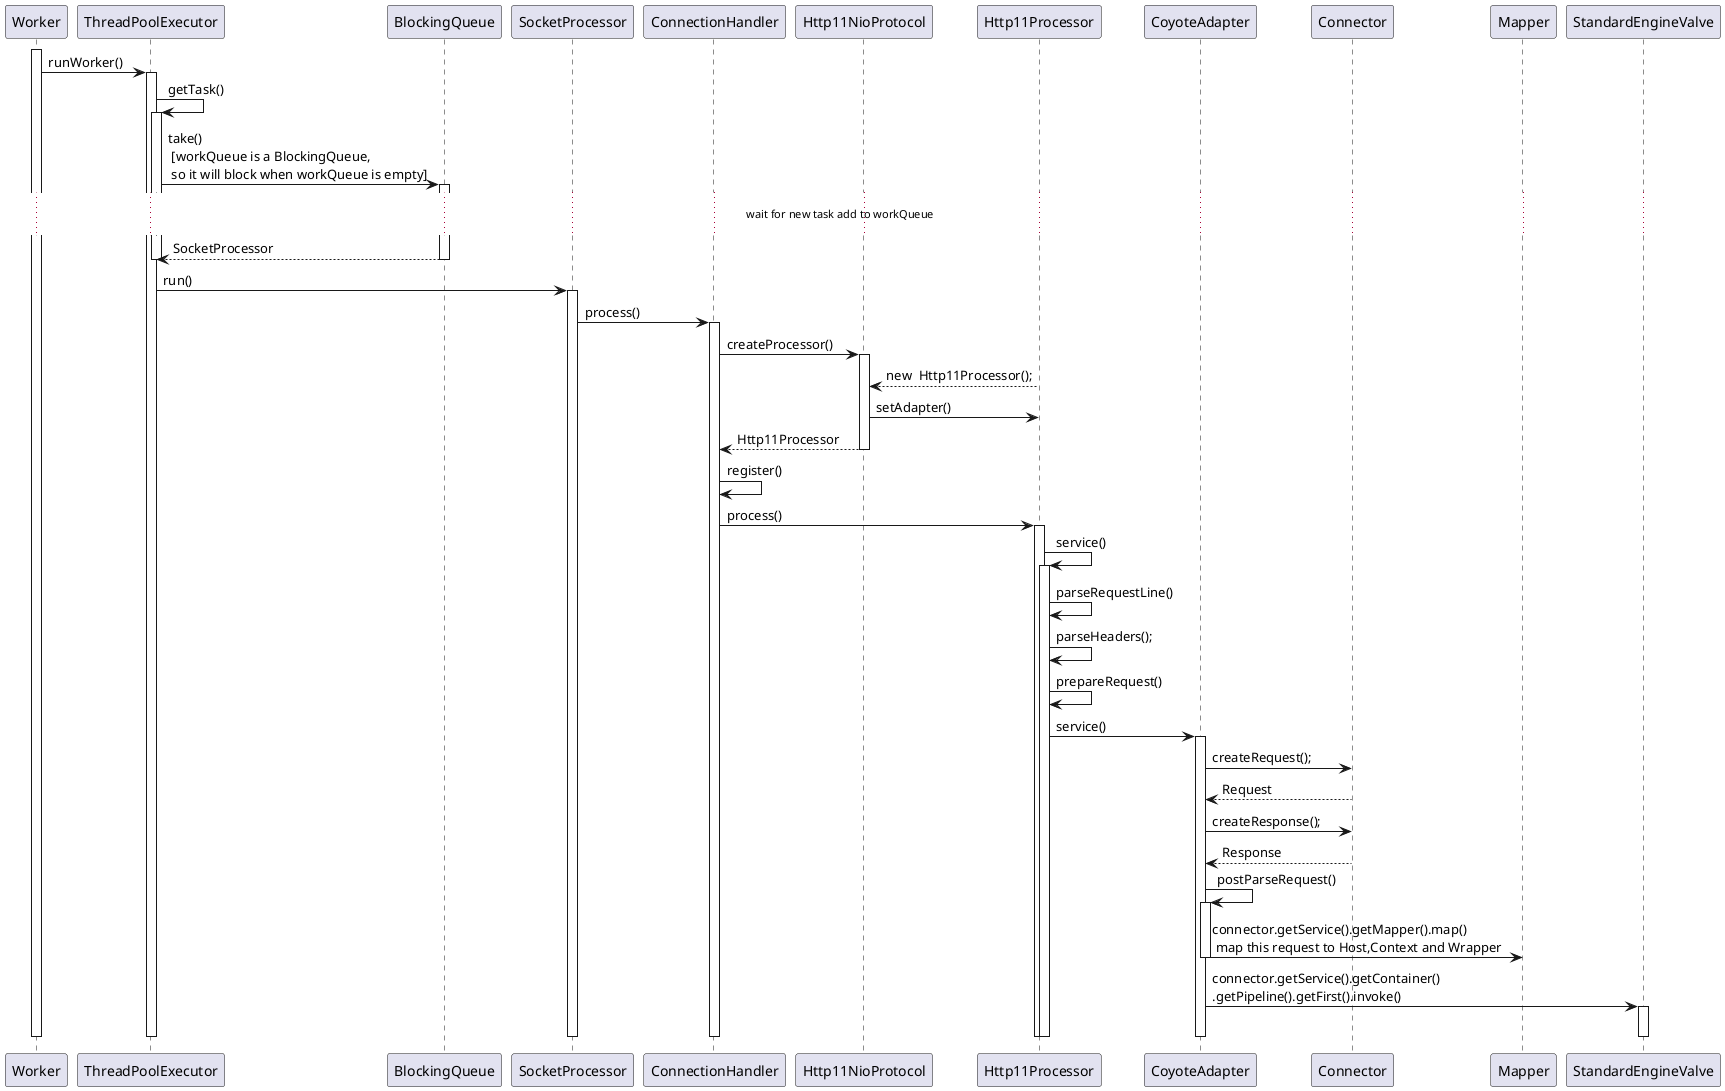 @startuml

activate Worker
    Worker -> ThreadPoolExecutor : runWorker()
    activate ThreadPoolExecutor
        ThreadPoolExecutor -> ThreadPoolExecutor : getTask()
        activate ThreadPoolExecutor
            ThreadPoolExecutor -> BlockingQueue : take()\n [workQueue is a BlockingQueue,\n so it will block when workQueue is empty]
            activate BlockingQueue
            ... wait for new task add to workQueue ...
            BlockingQueue --> ThreadPoolExecutor : SocketProcessor
            deactivate BlockingQueue
        deactivate ThreadPoolExecutor
        ThreadPoolExecutor -> SocketProcessor : run()
        activate SocketProcessor
            SocketProcessor -> ConnectionHandler : process()
            activate ConnectionHandler
                ConnectionHandler -> Http11NioProtocol : createProcessor()
                activate Http11NioProtocol
                    Http11Processor --> Http11NioProtocol : new  Http11Processor();
                    Http11NioProtocol -> Http11Processor : setAdapter()
                    Http11NioProtocol --> ConnectionHandler : Http11Processor
                deactivate Http11NioProtocol
                ConnectionHandler -> ConnectionHandler : register()
                ConnectionHandler -> Http11Processor : process()
                activate Http11Processor
                    Http11Processor -> Http11Processor : service()
                    activate Http11Processor
                        Http11Processor -> Http11Processor : parseRequestLine()
                        Http11Processor -> Http11Processor : parseHeaders();
                        Http11Processor -> Http11Processor : prepareRequest()
                        Http11Processor -> CoyoteAdapter: service()
                        activate CoyoteAdapter
                            CoyoteAdapter -> Connector : createRequest();
                            Connector --> CoyoteAdapter : Request
                            CoyoteAdapter -> Connector : createResponse();
                            Connector --> CoyoteAdapter : Response
                            CoyoteAdapter -> CoyoteAdapter : postParseRequest()
                            activate CoyoteAdapter
                                CoyoteAdapter -> Mapper : connector.getService().getMapper().map()\n map this request to Host,Context and Wrapper
                            deactivate CoyoteAdapter
                            CoyoteAdapter -> StandardEngineValve : connector.getService().getContainer()\n.getPipeline().getFirst().invoke()
                            activate StandardEngineValve
                            deactivate StandardEngineValve
                        deactivate CoyoteAdapter
                    deactivate Http11Processor
                deactivate Http11Processor
            deactivate ConnectionHandler
        deactivate SocketProcessor
    deactivate ThreadPoolExecutor

deactivate Worker

@enduml
